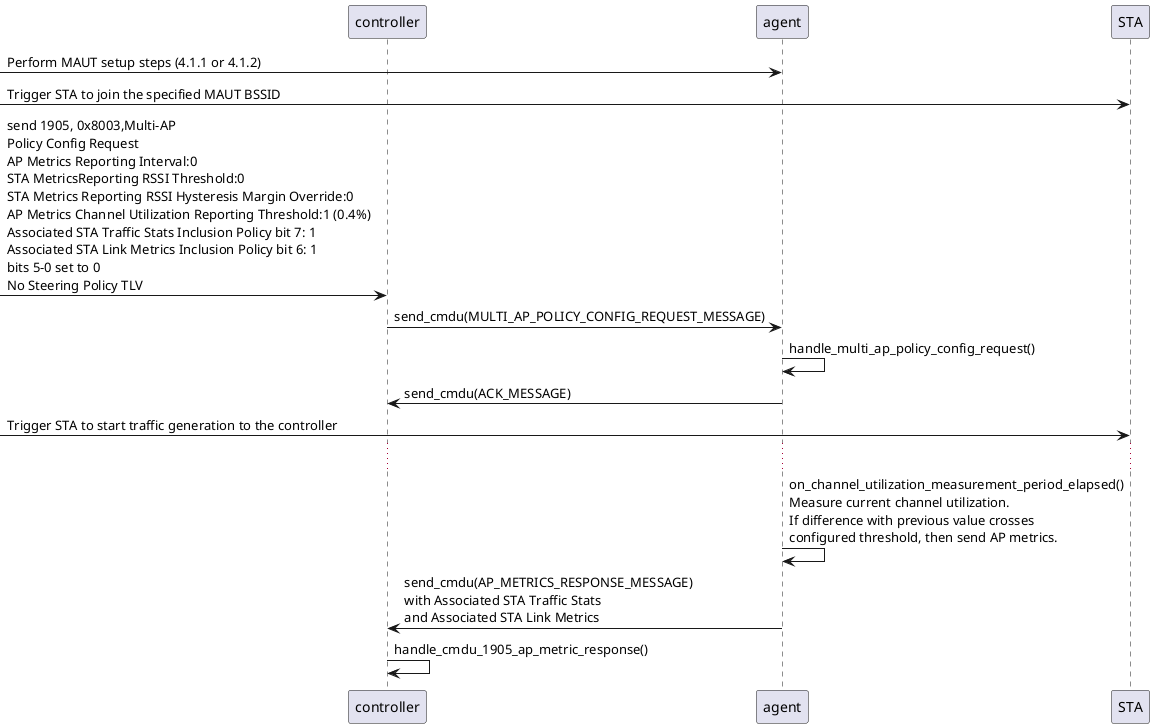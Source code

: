 @startuml
participant controller
participant agent
participant STA

->agent: Perform MAUT setup steps (4.1.1 or 4.1.2)
->STA: Trigger STA to join the specified MAUT BSSID

->controller: send 1905, 0x8003,Multi-AP\nPolicy Config Request\nAP Metrics Reporting Interval:0\nSTA MetricsReporting RSSI Threshold:0\nSTA Metrics Reporting RSSI Hysteresis Margin Override:0\nAP Metrics Channel Utilization Reporting Threshold:1 (0.4%)\nAssociated STA Traffic Stats Inclusion Policy bit 7: 1\nAssociated STA Link Metrics Inclusion Policy bit 6: 1\nbits 5-0 set to 0\nNo Steering Policy TLV 
controller->agent: send_cmdu(MULTI_AP_POLICY_CONFIG_REQUEST_MESSAGE)
agent->agent:handle_multi_ap_policy_config_request()
agent->controller: send_cmdu(ACK_MESSAGE)

->STA: Trigger STA to start traffic generation to the controller

...
agent->agent: on_channel_utilization_measurement_period_elapsed()\nMeasure current channel utilization.\nIf difference with previous value crosses\nconfigured threshold, then send AP metrics.

agent->controller: send_cmdu(AP_METRICS_RESPONSE_MESSAGE)\nwith Associated STA Traffic Stats\nand Associated STA Link Metrics
controller->controller: handle_cmdu_1905_ap_metric_response()
@enduml
